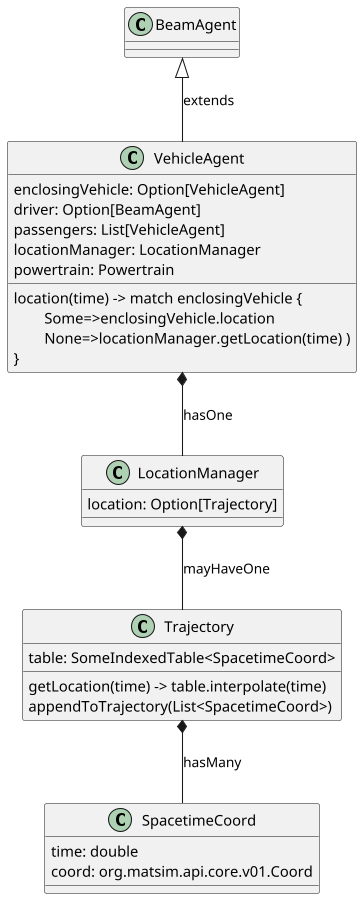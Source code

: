 @startuml
scale 900 height

' See this page for diagram conventions:
' http://plantuml.com/class-diagram

/'
NOTES:
A driver is a BeamAgent and does NOT need to be physically inside vehicle
passengers are BeamVehicles and are physically in vehicle and move with the vehicle
(e.g. a PersonAgent who is driving alone would be the driver of the vehicle and his/her
HumanBodyVehicle would be a passenger)
HumanBody is a special case, it has no passengers, just a driver
 '/

class BeamAgent {
}

class VehicleAgent {
  enclosingVehicle: Option[VehicleAgent]
  driver: Option[BeamAgent]
  passengers: List[VehicleAgent]
  locationManager: LocationManager
  powertrain: Powertrain
  location(time) -> match enclosingVehicle { \n\tSome=>enclosingVehicle.location\n\tNone=>locationManager.getLocation(time) )\n}
}

'Either make this an actor or remove and have trajectory under VehAgent
class LocationManager {
   location: Option[Trajectory]
}

class Trajectory {
   table: SomeIndexedTable<SpacetimeCoord>
   getLocation(time) -> table.interpolate(time)
   appendToTrajectory(List<SpacetimeCoord>)
}

class SpacetimeCoord {
    time: double
    coord: org.matsim.api.core.v01.Coord
}

BeamAgent <|-- VehicleAgent : extends

VehicleAgent *-- LocationManager : hasOne
LocationManager *-- Trajectory : mayHaveOne
Trajectory *-- SpacetimeCoord: hasMany


@enduml